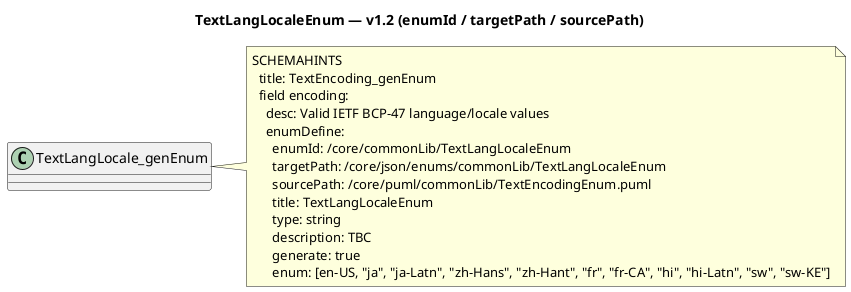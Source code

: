 @startuml
title TextLangLocaleEnum — v1.2 (enumId / targetPath / sourcePath)

' Dummy Class used in generation of an enum.json file. Class name must end with "_genEnum"
class TextLangLocale_genEnum {
}

note right of TextLangLocale_genEnum
SCHEMAHINTS
  title: TextEncoding_genEnum
  field encoding:
    desc: Valid IETF BCP-47 language/locale values
    enumDefine:
      enumId: /core/commonLib/TextLangLocaleEnum
      targetPath: /core/json/enums/commonLib/TextLangLocaleEnum
      sourcePath: /core/puml/commonLib/TextEncodingEnum.puml
      title: TextLangLocaleEnum
      type: string
      description: TBC
      generate: true
      enum: [en-US, "ja", "ja-Latn", "zh-Hans", "zh-Hant", "fr", "fr-CA", "hi", "hi-Latn", "sw", "sw-KE"]
end note

@enduml
